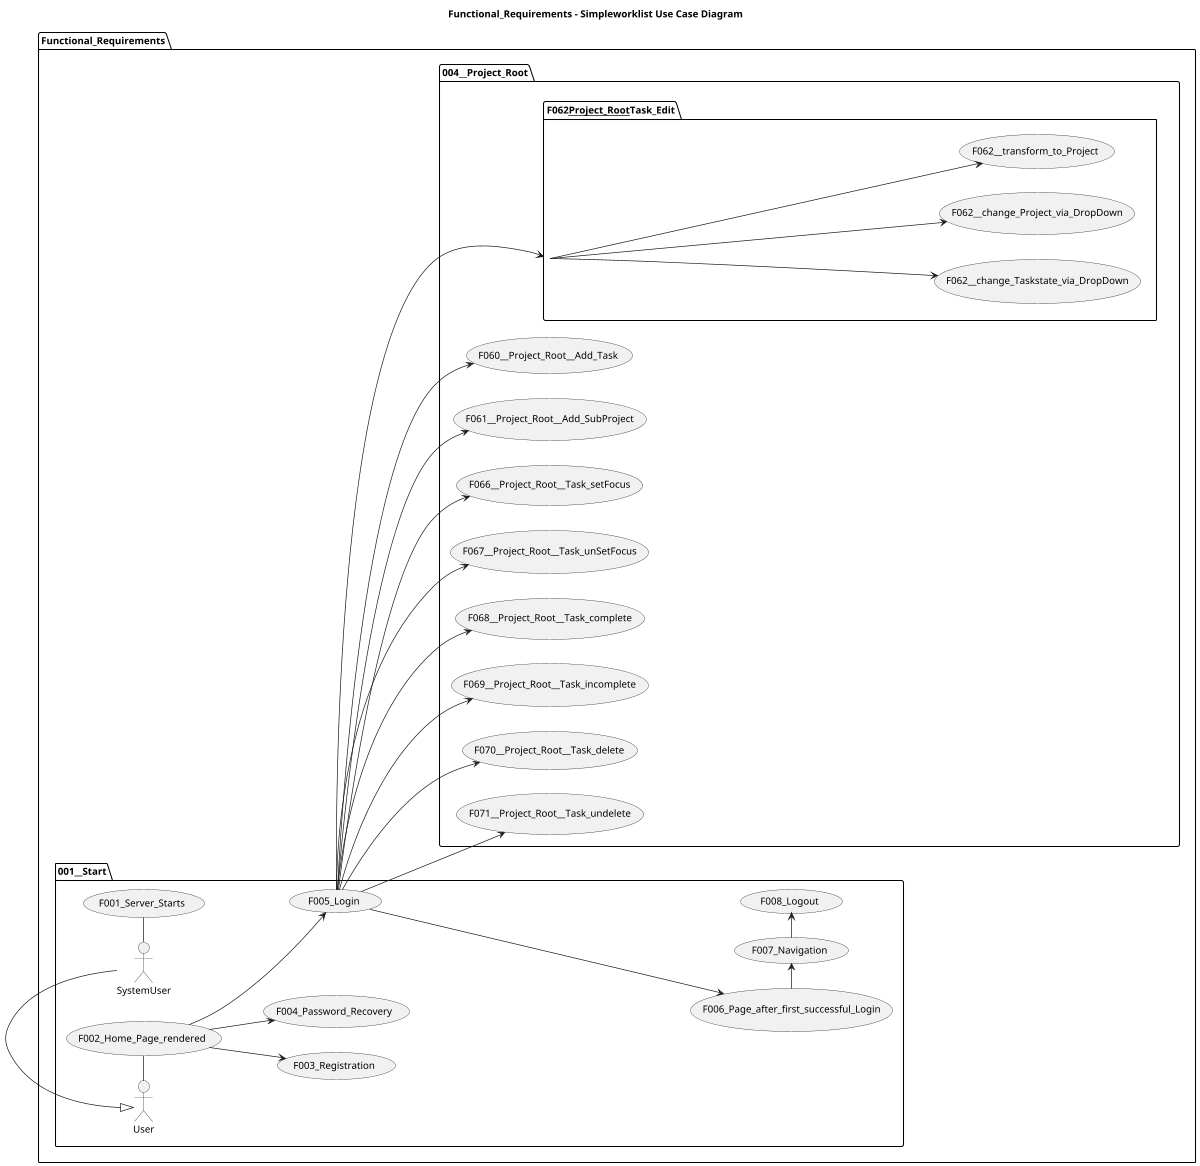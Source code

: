 @startuml

title Functional_Requirements - Simpleworklist Use Case Diagram

left to right direction
'top to bottom direction

'https://plantuml.com/use-case-diagram

scale 1200 width

package Functional_Requirements {

  package 001__Start {
    SystemUser - (F001_Server_Starts)
    User - (F002_Home_Page_rendered)
    (F002_Home_Page_rendered) --> (F003_Registration)
    (F002_Home_Page_rendered) --> (F004_Password_Recovery)
    (F002_Home_Page_rendered) --> (F005_Login)
    (F005_Login) ---> (F006_Page_after_first_successful_Login)
    (F006_Page_after_first_successful_Login) -> (F007_Navigation)
    (F007_Navigation) -> (F008_Logout)

    User <|- SystemUser
  }

  package 004__Project_Root {
    (F005_Login) --> (F060__Project_Root__Add_Task)
    (F005_Login) --> (F061__Project_Root__Add_SubProject)
    (F005_Login) --> (F062__Project_Root__Task_Edit)
    package F062__Project_Root__Task_Edit {
      (F062__Project_Root__Task_Edit) ---> (F062__change_Taskstate_via_DropDown)
      (F062__Project_Root__Task_Edit) ---> (F062__change_Project_via_DropDown)
      (F062__Project_Root__Task_Edit) ---> (F062__transform_to_Project)
    }
    (F005_Login) --> (F066__Project_Root__Task_setFocus)
    (F005_Login) --> (F067__Project_Root__Task_unSetFocus)
    (F005_Login) --> (F068__Project_Root__Task_complete)
    (F005_Login) --> (F069__Project_Root__Task_incomplete)
    (F005_Login) --> (F070__Project_Root__Task_delete)
    (F005_Login) --> (F071__Project_Root__Task_undelete)
  }
}
@enduml
